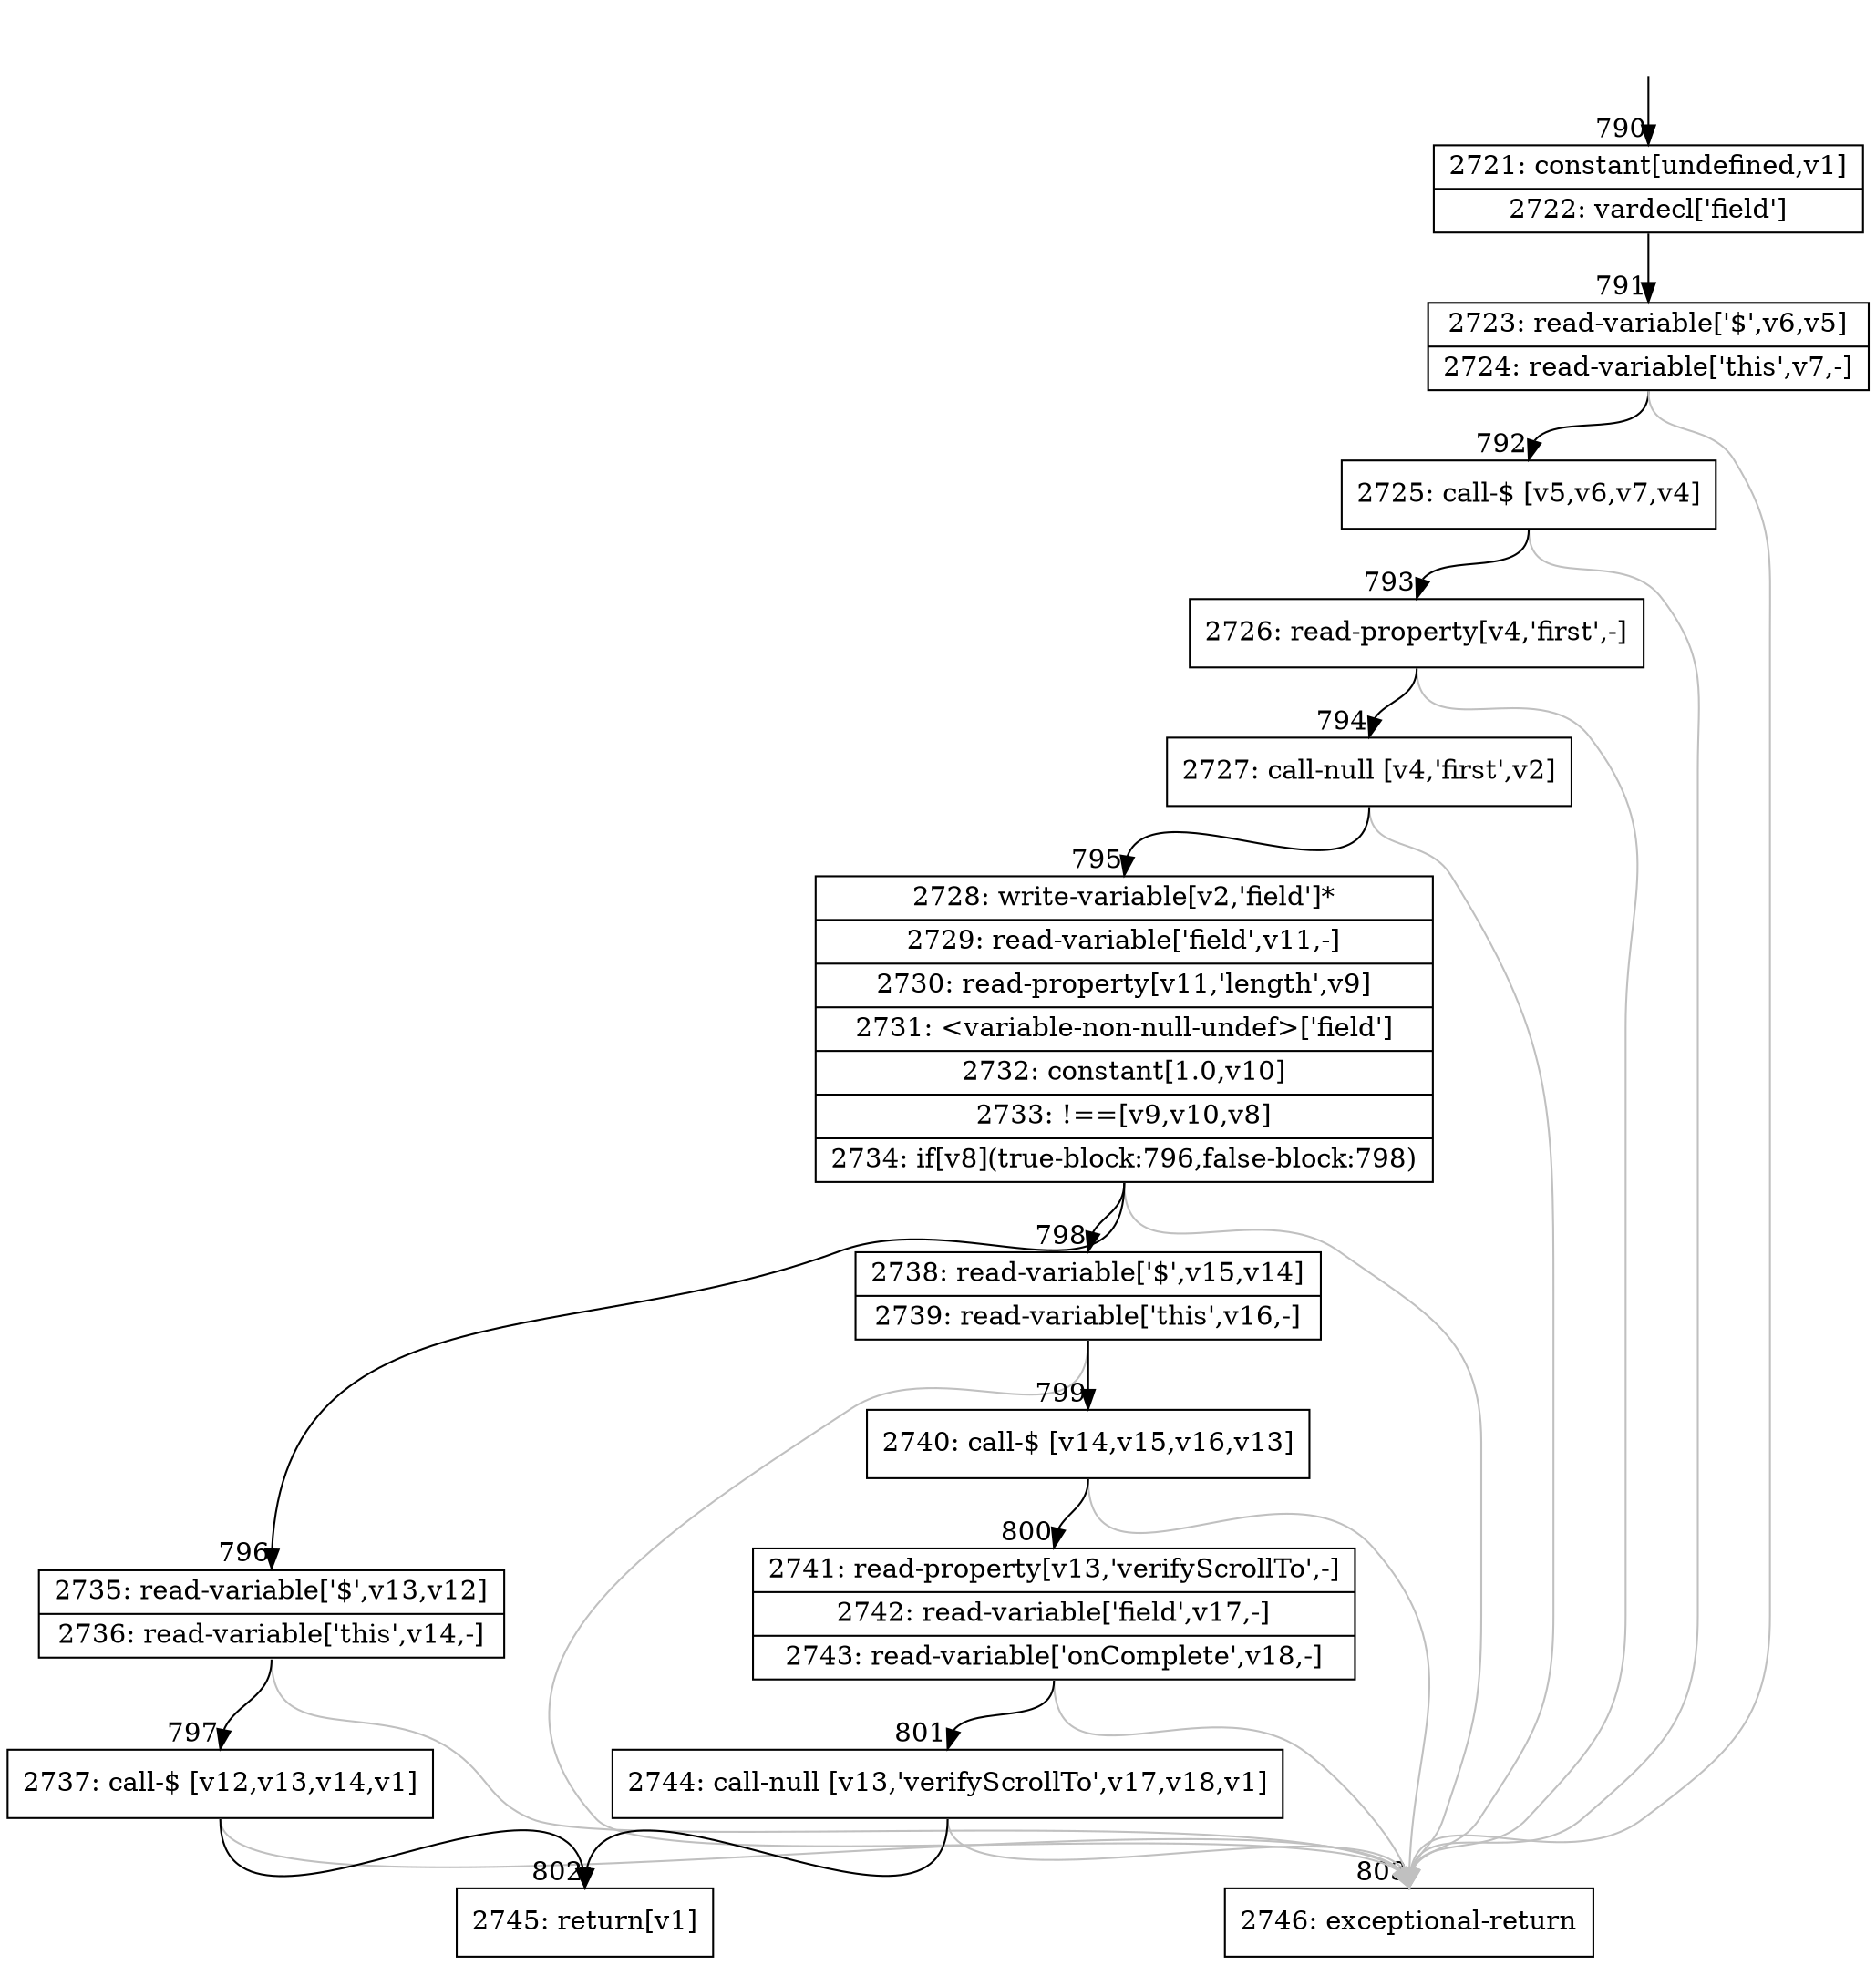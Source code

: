 digraph {
rankdir="TD"
BB_entry54[shape=none,label=""];
BB_entry54 -> BB790 [tailport=s, headport=n, headlabel="    790"]
BB790 [shape=record label="{2721: constant[undefined,v1]|2722: vardecl['field']}" ] 
BB790 -> BB791 [tailport=s, headport=n, headlabel="      791"]
BB791 [shape=record label="{2723: read-variable['$',v6,v5]|2724: read-variable['this',v7,-]}" ] 
BB791 -> BB792 [tailport=s, headport=n, headlabel="      792"]
BB791 -> BB803 [tailport=s, headport=n, color=gray, headlabel="      803"]
BB792 [shape=record label="{2725: call-$ [v5,v6,v7,v4]}" ] 
BB792 -> BB793 [tailport=s, headport=n, headlabel="      793"]
BB792 -> BB803 [tailport=s, headport=n, color=gray]
BB793 [shape=record label="{2726: read-property[v4,'first',-]}" ] 
BB793 -> BB794 [tailport=s, headport=n, headlabel="      794"]
BB793 -> BB803 [tailport=s, headport=n, color=gray]
BB794 [shape=record label="{2727: call-null [v4,'first',v2]}" ] 
BB794 -> BB795 [tailport=s, headport=n, headlabel="      795"]
BB794 -> BB803 [tailport=s, headport=n, color=gray]
BB795 [shape=record label="{2728: write-variable[v2,'field']*|2729: read-variable['field',v11,-]|2730: read-property[v11,'length',v9]|2731: \<variable-non-null-undef\>['field']|2732: constant[1.0,v10]|2733: !==[v9,v10,v8]|2734: if[v8](true-block:796,false-block:798)}" ] 
BB795 -> BB796 [tailport=s, headport=n, headlabel="      796"]
BB795 -> BB798 [tailport=s, headport=n, headlabel="      798"]
BB795 -> BB803 [tailport=s, headport=n, color=gray]
BB796 [shape=record label="{2735: read-variable['$',v13,v12]|2736: read-variable['this',v14,-]}" ] 
BB796 -> BB797 [tailport=s, headport=n, headlabel="      797"]
BB796 -> BB803 [tailport=s, headport=n, color=gray]
BB797 [shape=record label="{2737: call-$ [v12,v13,v14,v1]}" ] 
BB797 -> BB802 [tailport=s, headport=n, headlabel="      802"]
BB797 -> BB803 [tailport=s, headport=n, color=gray]
BB798 [shape=record label="{2738: read-variable['$',v15,v14]|2739: read-variable['this',v16,-]}" ] 
BB798 -> BB799 [tailport=s, headport=n, headlabel="      799"]
BB798 -> BB803 [tailport=s, headport=n, color=gray]
BB799 [shape=record label="{2740: call-$ [v14,v15,v16,v13]}" ] 
BB799 -> BB800 [tailport=s, headport=n, headlabel="      800"]
BB799 -> BB803 [tailport=s, headport=n, color=gray]
BB800 [shape=record label="{2741: read-property[v13,'verifyScrollTo',-]|2742: read-variable['field',v17,-]|2743: read-variable['onComplete',v18,-]}" ] 
BB800 -> BB801 [tailport=s, headport=n, headlabel="      801"]
BB800 -> BB803 [tailport=s, headport=n, color=gray]
BB801 [shape=record label="{2744: call-null [v13,'verifyScrollTo',v17,v18,v1]}" ] 
BB801 -> BB802 [tailport=s, headport=n]
BB801 -> BB803 [tailport=s, headport=n, color=gray]
BB802 [shape=record label="{2745: return[v1]}" ] 
BB803 [shape=record label="{2746: exceptional-return}" ] 
//#$~ 699
}

